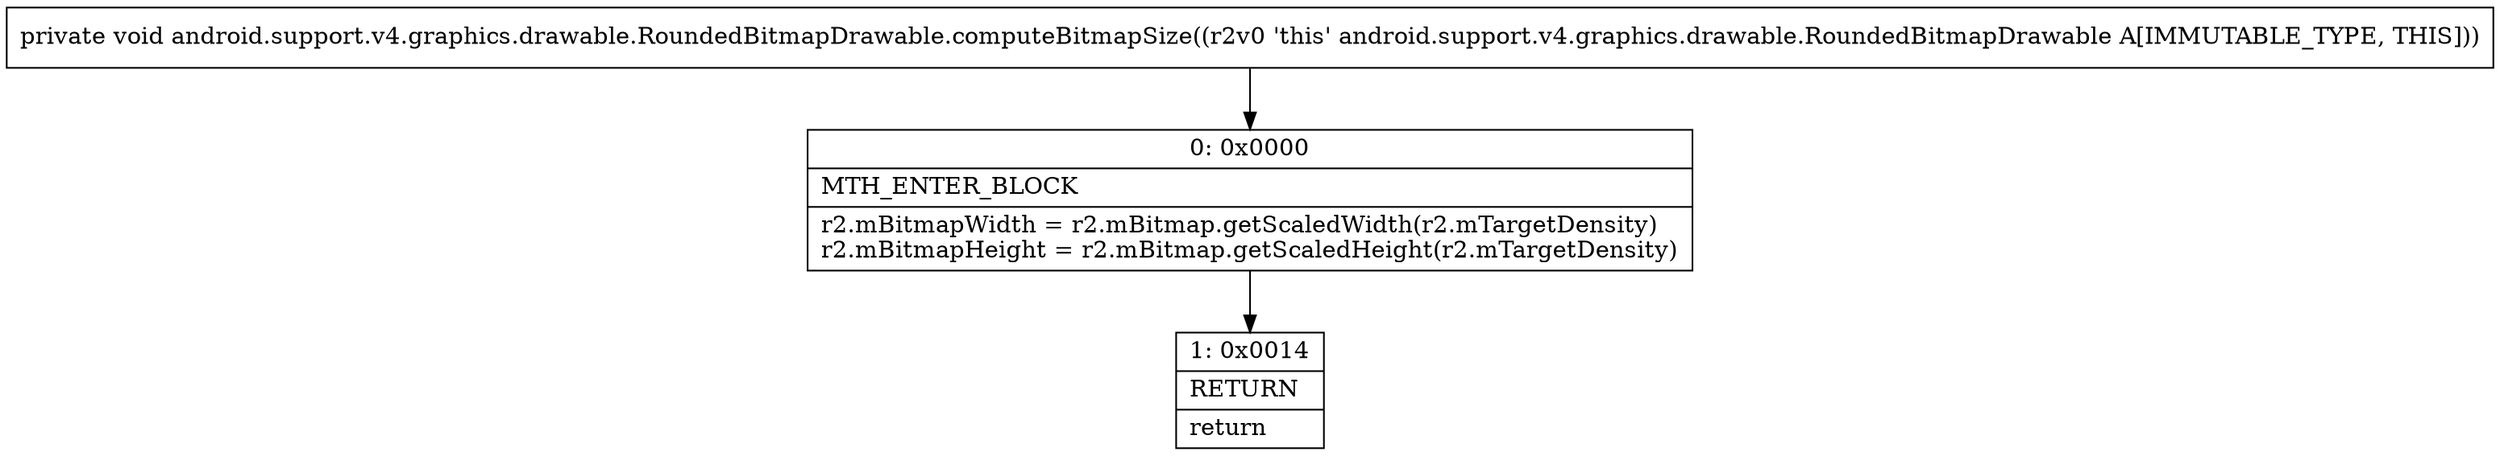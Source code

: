 digraph "CFG forandroid.support.v4.graphics.drawable.RoundedBitmapDrawable.computeBitmapSize()V" {
Node_0 [shape=record,label="{0\:\ 0x0000|MTH_ENTER_BLOCK\l|r2.mBitmapWidth = r2.mBitmap.getScaledWidth(r2.mTargetDensity)\lr2.mBitmapHeight = r2.mBitmap.getScaledHeight(r2.mTargetDensity)\l}"];
Node_1 [shape=record,label="{1\:\ 0x0014|RETURN\l|return\l}"];
MethodNode[shape=record,label="{private void android.support.v4.graphics.drawable.RoundedBitmapDrawable.computeBitmapSize((r2v0 'this' android.support.v4.graphics.drawable.RoundedBitmapDrawable A[IMMUTABLE_TYPE, THIS])) }"];
MethodNode -> Node_0;
Node_0 -> Node_1;
}

